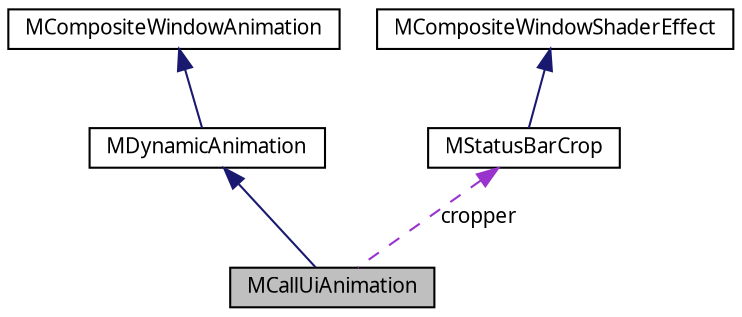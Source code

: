 digraph G
{
  edge [fontname="FreeSans.ttf",fontsize="10",labelfontname="FreeSans.ttf",labelfontsize="10"];
  node [fontname="FreeSans.ttf",fontsize="10",shape=record];
  Node1 [label="MCallUiAnimation",height=0.2,width=0.4,color="black", fillcolor="grey75", style="filled" fontcolor="black"];
  Node2 -> Node1 [dir=back,color="midnightblue",fontsize="10",style="solid",fontname="FreeSans.ttf"];
  Node2 [label="MDynamicAnimation",height=0.2,width=0.4,color="black", fillcolor="white", style="filled",URL="$class_m_dynamic_animation.html"];
  Node3 -> Node2 [dir=back,color="midnightblue",fontsize="10",style="solid",fontname="FreeSans.ttf"];
  Node3 [label="MCompositeWindowAnimation",height=0.2,width=0.4,color="black", fillcolor="white", style="filled",URL="$class_m_composite_window_animation.html",tooltip="MCompositeWindowAnimation class which provides full control of position transformation and opacity an..."];
  Node4 -> Node1 [dir=back,color="darkorchid3",fontsize="10",style="dashed",label="cropper",fontname="FreeSans.ttf"];
  Node4 [label="MStatusBarCrop",height=0.2,width=0.4,color="black", fillcolor="white", style="filled",URL="$class_m_status_bar_crop.html"];
  Node5 -> Node4 [dir=back,color="midnightblue",fontsize="10",style="solid",fontname="FreeSans.ttf"];
  Node5 [label="MCompositeWindowShaderEffect",height=0.2,width=0.4,color="black", fillcolor="white", style="filled",URL="$class_m_composite_window_shader_effect.html",tooltip="MCompositeWindowShaderEffect is the base class for shader effects on windows."];
}
